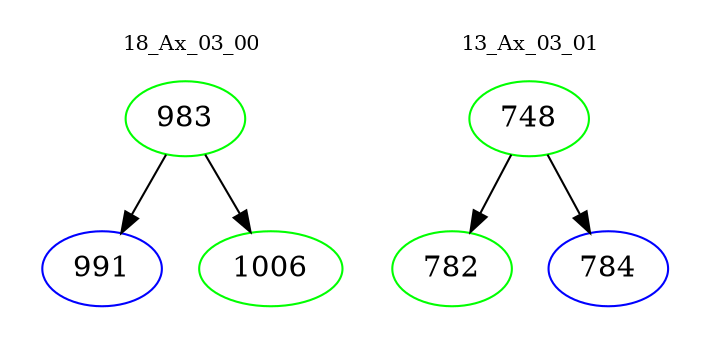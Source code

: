 digraph{
subgraph cluster_0 {
color = white
label = "18_Ax_03_00";
fontsize=10;
T0_983 [label="983", color="green"]
T0_983 -> T0_991 [color="black"]
T0_991 [label="991", color="blue"]
T0_983 -> T0_1006 [color="black"]
T0_1006 [label="1006", color="green"]
}
subgraph cluster_1 {
color = white
label = "13_Ax_03_01";
fontsize=10;
T1_748 [label="748", color="green"]
T1_748 -> T1_782 [color="black"]
T1_782 [label="782", color="green"]
T1_748 -> T1_784 [color="black"]
T1_784 [label="784", color="blue"]
}
}
